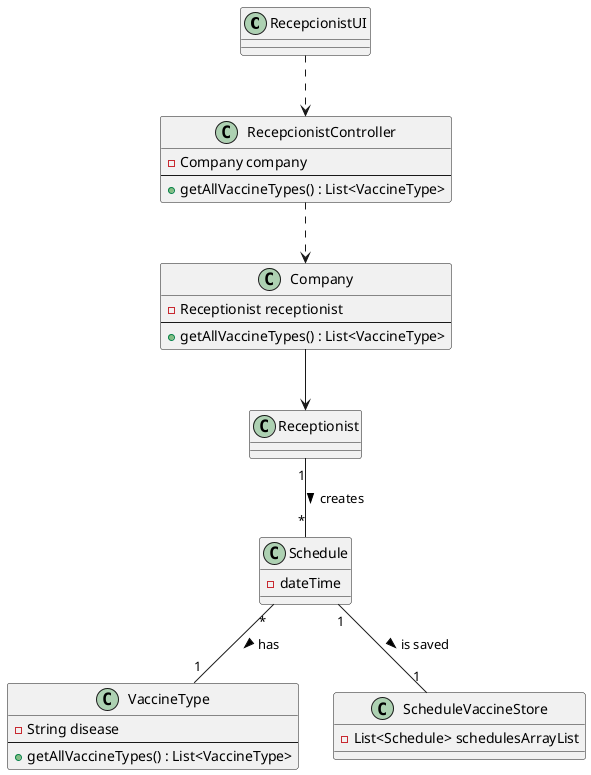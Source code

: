 @startuml
'https://plantuml.com/class-diagram

RecepcionistUI ..> RecepcionistController
RecepcionistController ..> Company
Company --> Receptionist

Receptionist "1" -- "*" Schedule: creates >
Schedule "*" -- "1" VaccineType: has >
Schedule "1" -- "1" ScheduleVaccineStore: is saved >

class RecepcionistController {
-Company company
----
+getAllVaccineTypes() : List<VaccineType>
}
class Schedule{
    -dateTime
}
class VaccineType{
-String disease
----
+getAllVaccineTypes() : List<VaccineType>
}
class ScheduleVaccineStore{
    -List<Schedule> schedulesArrayList
}
class Company{
-Receptionist receptionist
----
+getAllVaccineTypes() : List<VaccineType>
}

@enduml